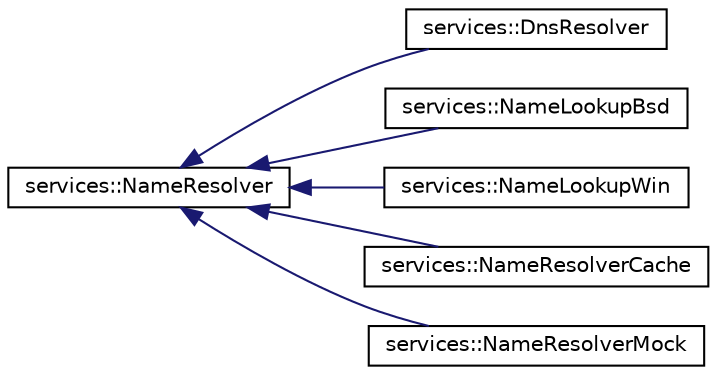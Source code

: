 digraph "Graphical Class Hierarchy"
{
 // INTERACTIVE_SVG=YES
  edge [fontname="Helvetica",fontsize="10",labelfontname="Helvetica",labelfontsize="10"];
  node [fontname="Helvetica",fontsize="10",shape=record];
  rankdir="LR";
  Node0 [label="services::NameResolver",height=0.2,width=0.4,color="black", fillcolor="white", style="filled",URL="$d0/d69/classservices_1_1_name_resolver.html"];
  Node0 -> Node1 [dir="back",color="midnightblue",fontsize="10",style="solid",fontname="Helvetica"];
  Node1 [label="services::DnsResolver",height=0.2,width=0.4,color="black", fillcolor="white", style="filled",URL="$df/d62/classservices_1_1_dns_resolver.html"];
  Node0 -> Node2 [dir="back",color="midnightblue",fontsize="10",style="solid",fontname="Helvetica"];
  Node2 [label="services::NameLookupBsd",height=0.2,width=0.4,color="black", fillcolor="white", style="filled",URL="$d4/dbc/classservices_1_1_name_lookup_bsd.html"];
  Node0 -> Node3 [dir="back",color="midnightblue",fontsize="10",style="solid",fontname="Helvetica"];
  Node3 [label="services::NameLookupWin",height=0.2,width=0.4,color="black", fillcolor="white", style="filled",URL="$d8/dbd/classservices_1_1_name_lookup_win.html"];
  Node0 -> Node4 [dir="back",color="midnightblue",fontsize="10",style="solid",fontname="Helvetica"];
  Node4 [label="services::NameResolverCache",height=0.2,width=0.4,color="black", fillcolor="white", style="filled",URL="$d0/d0e/classservices_1_1_name_resolver_cache.html"];
  Node0 -> Node5 [dir="back",color="midnightblue",fontsize="10",style="solid",fontname="Helvetica"];
  Node5 [label="services::NameResolverMock",height=0.2,width=0.4,color="black", fillcolor="white", style="filled",URL="$d5/d85/classservices_1_1_name_resolver_mock.html"];
}

